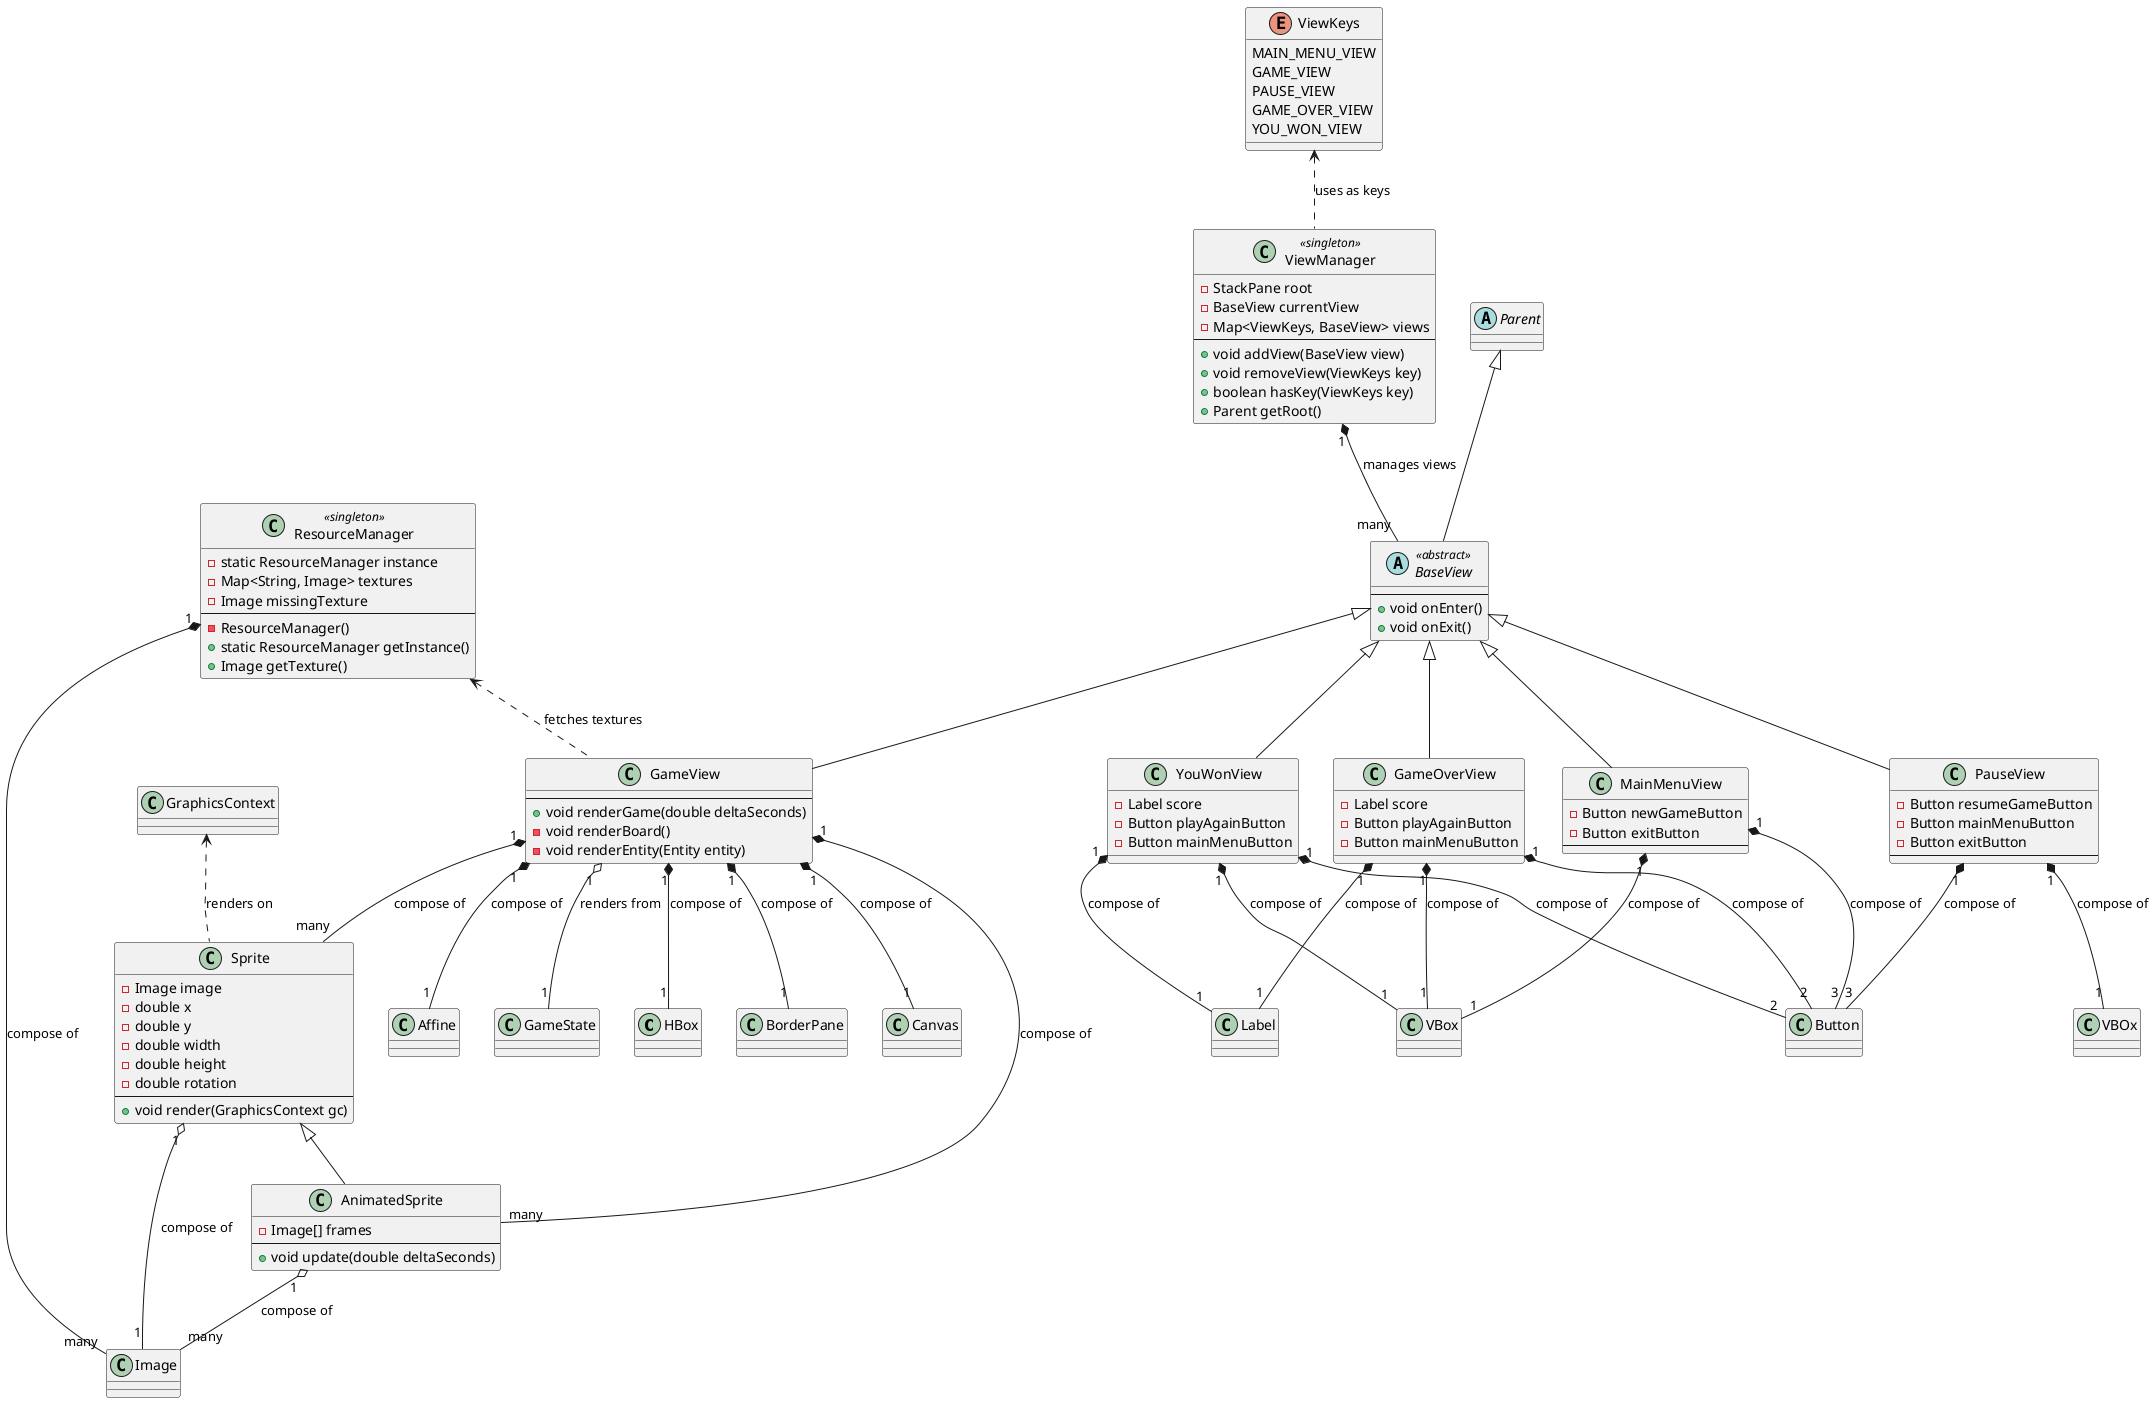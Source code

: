@startuml

class HBox
class VBOx
class BorderPane
class Canvas
class Button
class Label

class Sprite {
    - Image image
    - double x
    - double y
    - double width
    - double height
    - double rotation
    --
    + void render(GraphicsContext gc)
}

class AnimatedSprite {
    - Image[] frames
    --
    + void update(double deltaSeconds)
}

enum ViewKeys {
    MAIN_MENU_VIEW
    GAME_VIEW
    PAUSE_VIEW
    GAME_OVER_VIEW
    YOU_WON_VIEW
}

class ViewManager <<singleton>> {
    - StackPane root
    - BaseView currentView
    - Map<ViewKeys, BaseView> views
    --
    + void addView(BaseView view)
    + void removeView(ViewKeys key)
    + boolean hasKey(ViewKeys key)
    + Parent getRoot()
}

class ResourceManager <<singleton>> {
    - static ResourceManager instance
    - Map<String, Image> textures
    - Image missingTexture 
    --
    - ResourceManager()
    + static ResourceManager getInstance()
    + Image getTexture()
}

abstract class BaseView <<abstract>> {
    --
    + void onEnter()
    + void onExit()
}

class MainMenuView {
    - Button newGameButton
    - Button exitButton
    --
}
class PauseView {
    - Button resumeGameButton
    - Button mainMenuButton
    - Button exitButton
    --
}
class YouWonView {
    - Label score
    - Button playAgainButton
    - Button mainMenuButton
}
class GameOverView {
    - Label score
    - Button playAgainButton
    - Button mainMenuButton
}

class GameView {
    --
    + void renderGame(double deltaSeconds)
    - void renderBoard()
    - void renderEntity(Entity entity)
}

class Image
class GraphicsContext
class Affine
abstract Parent
class GameState

Parent <|-- BaseView
BaseView <|-- MainMenuView
BaseView <|-- PauseView
BaseView <|-- YouWonView
BaseView <|-- GameOverView
BaseView <|-- GameView
Sprite <|-- AnimatedSprite

ResourceManager <.. GameView : fetches textures
GraphicsContext <.. Sprite : renders on
ViewKeys <.. ViewManager : uses as keys

GameView "1" o-- "1" GameState : renders from
Sprite "1" o-- "1" Image : compose of
AnimatedSprite "1" o-- "many" Image : compose of
ViewManager "1" *-- "many" BaseView : manages views
ResourceManager "1" *-- "many" Image : compose of
GameView "1" *-- "many" Sprite : compose of
GameView "1" *-- "many" AnimatedSprite : compose of
GameView "1" *-- "1" Affine : compose of

GameView "1" *-- "1" Canvas : compose of
GameView "1" *-- "1" BorderPane : compose of
GameView "1" *-- "1" HBox : compose of
PauseView "1" *-- "1" VBOx : compose of
PauseView "1" *-- "3" Button : compose of
MainMenuView "1" *-- "1" VBox : compose of
MainMenuView "1" *-- "3" Button : compose of
YouWonView "1" *-- "1" VBox : compose of
YouWonView "1" *-- "2" Button : compose of
YouWonView "1" *-- "1" Label : compose of
GameOverView "1" *-- "1" VBox : compose of
GameOverView "1" *-- "2" Button : compose of
GameOverView "1" *-- "1" Label : compose of

@enduml

